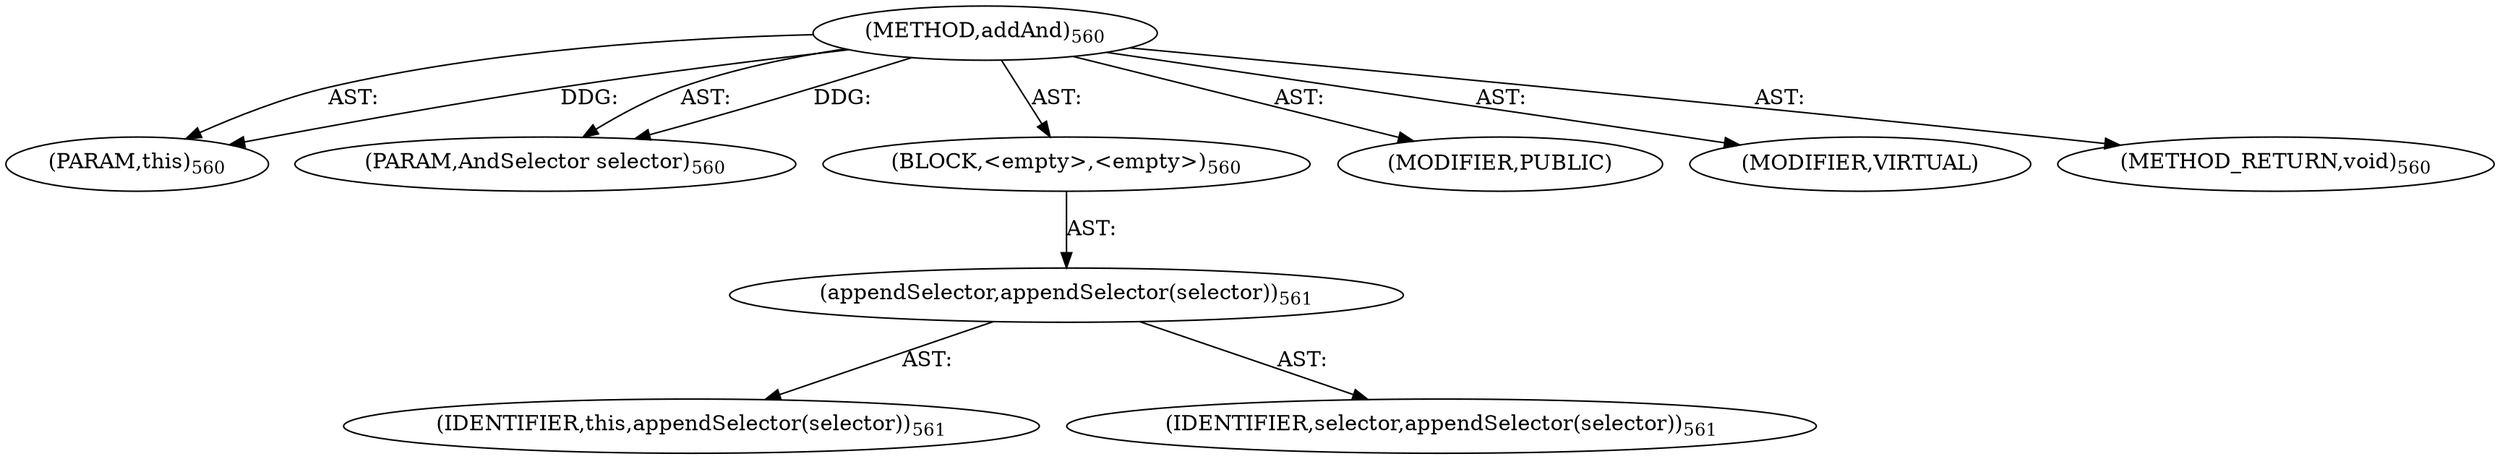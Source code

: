digraph "addAnd" {  
"111669149726" [label = <(METHOD,addAnd)<SUB>560</SUB>> ]
"115964117020" [label = <(PARAM,this)<SUB>560</SUB>> ]
"115964117061" [label = <(PARAM,AndSelector selector)<SUB>560</SUB>> ]
"25769803857" [label = <(BLOCK,&lt;empty&gt;,&lt;empty&gt;)<SUB>560</SUB>> ]
"30064771440" [label = <(appendSelector,appendSelector(selector))<SUB>561</SUB>> ]
"68719476820" [label = <(IDENTIFIER,this,appendSelector(selector))<SUB>561</SUB>> ]
"68719477032" [label = <(IDENTIFIER,selector,appendSelector(selector))<SUB>561</SUB>> ]
"133143986243" [label = <(MODIFIER,PUBLIC)> ]
"133143986244" [label = <(MODIFIER,VIRTUAL)> ]
"128849018910" [label = <(METHOD_RETURN,void)<SUB>560</SUB>> ]
  "111669149726" -> "115964117020"  [ label = "AST: "] 
  "111669149726" -> "115964117061"  [ label = "AST: "] 
  "111669149726" -> "25769803857"  [ label = "AST: "] 
  "111669149726" -> "133143986243"  [ label = "AST: "] 
  "111669149726" -> "133143986244"  [ label = "AST: "] 
  "111669149726" -> "128849018910"  [ label = "AST: "] 
  "25769803857" -> "30064771440"  [ label = "AST: "] 
  "30064771440" -> "68719476820"  [ label = "AST: "] 
  "30064771440" -> "68719477032"  [ label = "AST: "] 
  "111669149726" -> "115964117020"  [ label = "DDG: "] 
  "111669149726" -> "115964117061"  [ label = "DDG: "] 
}
